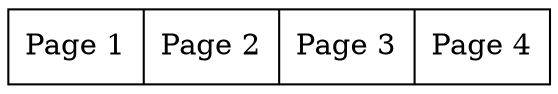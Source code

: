 digraph {
    rankdir="TB";
    overlap=true;
    ranksep=0;
    node[shape=record];
    pg1 [label="<f1>Page 1|<f2>Page 2|<f2>Page 3|<f2>Page 4"];
}
